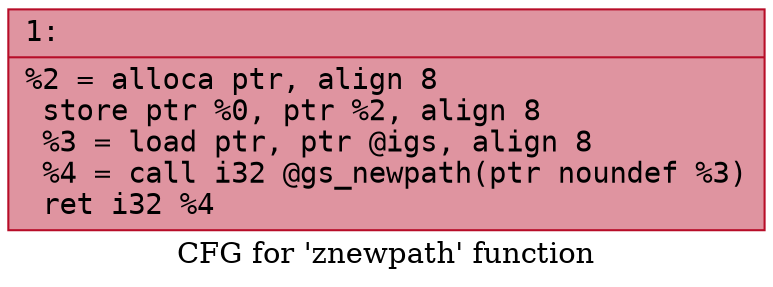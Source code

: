 digraph "CFG for 'znewpath' function" {
	label="CFG for 'znewpath' function";

	Node0x600000a0ebc0 [shape=record,color="#b70d28ff", style=filled, fillcolor="#b70d2870" fontname="Courier",label="{1:\l|  %2 = alloca ptr, align 8\l  store ptr %0, ptr %2, align 8\l  %3 = load ptr, ptr @igs, align 8\l  %4 = call i32 @gs_newpath(ptr noundef %3)\l  ret i32 %4\l}"];
}
